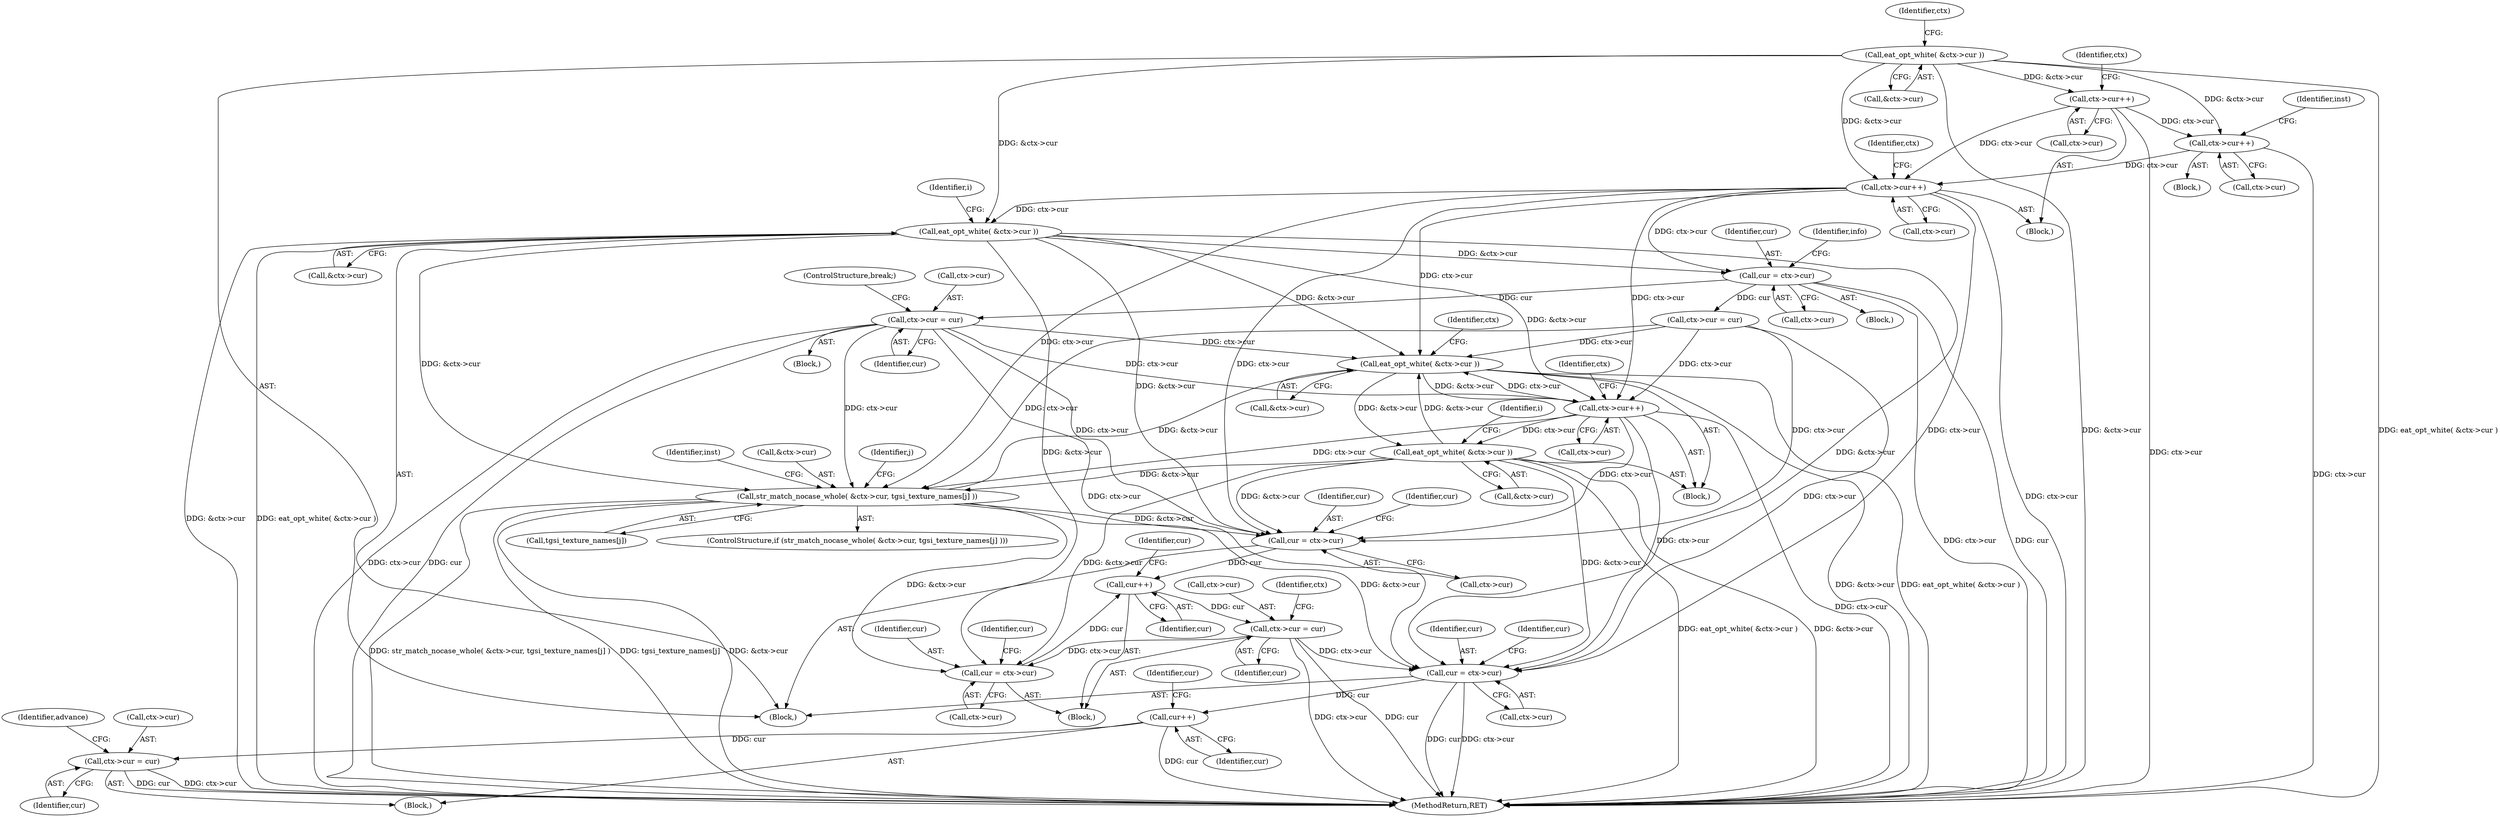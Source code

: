 digraph "0_virglrenderer_28894a30a17a84529be102b21118e55d6c9f23fa@pointer" {
"1000305" [label="(Call,ctx->cur = cur)"];
"1000256" [label="(Call,cur = ctx->cur)"];
"1000237" [label="(Call,ctx->cur++)"];
"1000156" [label="(Call,ctx->cur++)"];
"1000120" [label="(Call,eat_opt_white( &ctx->cur ))"];
"1000144" [label="(Call,ctx->cur++)"];
"1000241" [label="(Call,eat_opt_white( &ctx->cur ))"];
"1000407" [label="(Call,eat_opt_white( &ctx->cur ))"];
"1000425" [label="(Call,ctx->cur++)"];
"1000429" [label="(Call,eat_opt_white( &ctx->cur ))"];
"1000495" [label="(Call,str_match_nocase_whole( &ctx->cur, tgsi_texture_names[j] ))"];
"1000529" [label="(Call,cur = ctx->cur)"];
"1000554" [label="(Call,cur++)"];
"1000559" [label="(Call,ctx->cur = cur)"];
"1000576" [label="(Call,cur = ctx->cur)"];
"1000591" [label="(Call,cur = ctx->cur)"];
"1000610" [label="(Call,cur++)"];
"1000642" [label="(Call,ctx->cur = cur)"];
"1000258" [label="(Call,ctx->cur)"];
"1000262" [label="(Identifier,info)"];
"1000576" [label="(Call,cur = ctx->cur)"];
"1000306" [label="(Call,ctx->cur)"];
"1000129" [label="(Identifier,ctx)"];
"1000432" [label="(Identifier,ctx)"];
"1000430" [label="(Call,&ctx->cur)"];
"1000610" [label="(Call,cur++)"];
"1000558" [label="(Identifier,cur)"];
"1000238" [label="(Call,ctx->cur)"];
"1000155" [label="(Block,)"];
"1000496" [label="(Call,&ctx->cur)"];
"1000425" [label="(Call,ctx->cur++)"];
"1000563" [label="(Identifier,cur)"];
"1000578" [label="(Call,ctx->cur)"];
"1000237" [label="(Call,ctx->cur++)"];
"1000426" [label="(Call,ctx->cur)"];
"1000255" [label="(Block,)"];
"1000536" [label="(Identifier,cur)"];
"1000553" [label="(Block,)"];
"1000408" [label="(Call,&ctx->cur)"];
"1000507" [label="(Identifier,inst)"];
"1000492" [label="(Identifier,j)"];
"1000642" [label="(Call,ctx->cur = cur)"];
"1000145" [label="(Call,ctx->cur)"];
"1000648" [label="(Identifier,advance)"];
"1000583" [label="(Identifier,cur)"];
"1000646" [label="(Identifier,cur)"];
"1000555" [label="(Identifier,cur)"];
"1000305" [label="(Call,ctx->cur = cur)"];
"1000288" [label="(Call,ctx->cur = cur)"];
"1000560" [label="(Call,ctx->cur)"];
"1000121" [label="(Call,&ctx->cur)"];
"1000611" [label="(Identifier,cur)"];
"1000144" [label="(Call,ctx->cur++)"];
"1000152" [label="(Identifier,ctx)"];
"1000304" [label="(Block,)"];
"1000567" [label="(Identifier,ctx)"];
"1000256" [label="(Call,cur = ctx->cur)"];
"1000132" [label="(Block,)"];
"1000436" [label="(Identifier,i)"];
"1000156" [label="(Call,ctx->cur++)"];
"1000406" [label="(Block,)"];
"1000530" [label="(Identifier,cur)"];
"1000242" [label="(Call,&ctx->cur)"];
"1000257" [label="(Identifier,cur)"];
"1000614" [label="(Identifier,cur)"];
"1000163" [label="(Identifier,inst)"];
"1000248" [label="(Identifier,i)"];
"1000593" [label="(Call,ctx->cur)"];
"1000608" [label="(Block,)"];
"1000407" [label="(Call,eat_opt_white( &ctx->cur ))"];
"1000500" [label="(Call,tgsi_texture_names[j])"];
"1000559" [label="(Call,ctx->cur = cur)"];
"1000643" [label="(Call,ctx->cur)"];
"1000554" [label="(Call,cur++)"];
"1000494" [label="(ControlStructure,if (str_match_nocase_whole( &ctx->cur, tgsi_texture_names[j] )))"];
"1000241" [label="(Call,eat_opt_white( &ctx->cur ))"];
"1000309" [label="(Identifier,cur)"];
"1000429" [label="(Call,eat_opt_white( &ctx->cur ))"];
"1000107" [label="(Block,)"];
"1000592" [label="(Identifier,cur)"];
"1000157" [label="(Call,ctx->cur)"];
"1000310" [label="(ControlStructure,break;)"];
"1000120" [label="(Call,eat_opt_white( &ctx->cur ))"];
"1000416" [label="(Identifier,ctx)"];
"1000680" [label="(MethodReturn,RET)"];
"1000577" [label="(Identifier,cur)"];
"1000495" [label="(Call,str_match_nocase_whole( &ctx->cur, tgsi_texture_names[j] ))"];
"1000591" [label="(Call,cur = ctx->cur)"];
"1000244" [label="(Identifier,ctx)"];
"1000529" [label="(Call,cur = ctx->cur)"];
"1000598" [label="(Identifier,cur)"];
"1000531" [label="(Call,ctx->cur)"];
"1000305" -> "1000304"  [label="AST: "];
"1000305" -> "1000309"  [label="CFG: "];
"1000306" -> "1000305"  [label="AST: "];
"1000309" -> "1000305"  [label="AST: "];
"1000310" -> "1000305"  [label="CFG: "];
"1000305" -> "1000680"  [label="DDG: cur"];
"1000305" -> "1000680"  [label="DDG: ctx->cur"];
"1000256" -> "1000305"  [label="DDG: cur"];
"1000305" -> "1000407"  [label="DDG: ctx->cur"];
"1000305" -> "1000425"  [label="DDG: ctx->cur"];
"1000305" -> "1000495"  [label="DDG: ctx->cur"];
"1000305" -> "1000529"  [label="DDG: ctx->cur"];
"1000305" -> "1000591"  [label="DDG: ctx->cur"];
"1000256" -> "1000255"  [label="AST: "];
"1000256" -> "1000258"  [label="CFG: "];
"1000257" -> "1000256"  [label="AST: "];
"1000258" -> "1000256"  [label="AST: "];
"1000262" -> "1000256"  [label="CFG: "];
"1000256" -> "1000680"  [label="DDG: ctx->cur"];
"1000256" -> "1000680"  [label="DDG: cur"];
"1000237" -> "1000256"  [label="DDG: ctx->cur"];
"1000241" -> "1000256"  [label="DDG: &ctx->cur"];
"1000256" -> "1000288"  [label="DDG: cur"];
"1000237" -> "1000132"  [label="AST: "];
"1000237" -> "1000238"  [label="CFG: "];
"1000238" -> "1000237"  [label="AST: "];
"1000244" -> "1000237"  [label="CFG: "];
"1000237" -> "1000680"  [label="DDG: ctx->cur"];
"1000156" -> "1000237"  [label="DDG: ctx->cur"];
"1000120" -> "1000237"  [label="DDG: &ctx->cur"];
"1000144" -> "1000237"  [label="DDG: ctx->cur"];
"1000237" -> "1000241"  [label="DDG: ctx->cur"];
"1000237" -> "1000407"  [label="DDG: ctx->cur"];
"1000237" -> "1000425"  [label="DDG: ctx->cur"];
"1000237" -> "1000495"  [label="DDG: ctx->cur"];
"1000237" -> "1000529"  [label="DDG: ctx->cur"];
"1000237" -> "1000591"  [label="DDG: ctx->cur"];
"1000156" -> "1000155"  [label="AST: "];
"1000156" -> "1000157"  [label="CFG: "];
"1000157" -> "1000156"  [label="AST: "];
"1000163" -> "1000156"  [label="CFG: "];
"1000156" -> "1000680"  [label="DDG: ctx->cur"];
"1000120" -> "1000156"  [label="DDG: &ctx->cur"];
"1000144" -> "1000156"  [label="DDG: ctx->cur"];
"1000120" -> "1000107"  [label="AST: "];
"1000120" -> "1000121"  [label="CFG: "];
"1000121" -> "1000120"  [label="AST: "];
"1000129" -> "1000120"  [label="CFG: "];
"1000120" -> "1000680"  [label="DDG: &ctx->cur"];
"1000120" -> "1000680"  [label="DDG: eat_opt_white( &ctx->cur )"];
"1000120" -> "1000144"  [label="DDG: &ctx->cur"];
"1000120" -> "1000241"  [label="DDG: &ctx->cur"];
"1000144" -> "1000132"  [label="AST: "];
"1000144" -> "1000145"  [label="CFG: "];
"1000145" -> "1000144"  [label="AST: "];
"1000152" -> "1000144"  [label="CFG: "];
"1000144" -> "1000680"  [label="DDG: ctx->cur"];
"1000241" -> "1000107"  [label="AST: "];
"1000241" -> "1000242"  [label="CFG: "];
"1000242" -> "1000241"  [label="AST: "];
"1000248" -> "1000241"  [label="CFG: "];
"1000241" -> "1000680"  [label="DDG: &ctx->cur"];
"1000241" -> "1000680"  [label="DDG: eat_opt_white( &ctx->cur )"];
"1000241" -> "1000407"  [label="DDG: &ctx->cur"];
"1000241" -> "1000425"  [label="DDG: &ctx->cur"];
"1000241" -> "1000495"  [label="DDG: &ctx->cur"];
"1000241" -> "1000529"  [label="DDG: &ctx->cur"];
"1000241" -> "1000576"  [label="DDG: &ctx->cur"];
"1000241" -> "1000591"  [label="DDG: &ctx->cur"];
"1000407" -> "1000406"  [label="AST: "];
"1000407" -> "1000408"  [label="CFG: "];
"1000408" -> "1000407"  [label="AST: "];
"1000416" -> "1000407"  [label="CFG: "];
"1000407" -> "1000680"  [label="DDG: eat_opt_white( &ctx->cur )"];
"1000407" -> "1000680"  [label="DDG: &ctx->cur"];
"1000495" -> "1000407"  [label="DDG: &ctx->cur"];
"1000429" -> "1000407"  [label="DDG: &ctx->cur"];
"1000288" -> "1000407"  [label="DDG: ctx->cur"];
"1000425" -> "1000407"  [label="DDG: ctx->cur"];
"1000407" -> "1000425"  [label="DDG: &ctx->cur"];
"1000407" -> "1000429"  [label="DDG: &ctx->cur"];
"1000425" -> "1000406"  [label="AST: "];
"1000425" -> "1000426"  [label="CFG: "];
"1000426" -> "1000425"  [label="AST: "];
"1000432" -> "1000425"  [label="CFG: "];
"1000425" -> "1000680"  [label="DDG: ctx->cur"];
"1000288" -> "1000425"  [label="DDG: ctx->cur"];
"1000425" -> "1000429"  [label="DDG: ctx->cur"];
"1000425" -> "1000495"  [label="DDG: ctx->cur"];
"1000425" -> "1000529"  [label="DDG: ctx->cur"];
"1000425" -> "1000591"  [label="DDG: ctx->cur"];
"1000429" -> "1000406"  [label="AST: "];
"1000429" -> "1000430"  [label="CFG: "];
"1000430" -> "1000429"  [label="AST: "];
"1000436" -> "1000429"  [label="CFG: "];
"1000429" -> "1000680"  [label="DDG: &ctx->cur"];
"1000429" -> "1000680"  [label="DDG: eat_opt_white( &ctx->cur )"];
"1000429" -> "1000495"  [label="DDG: &ctx->cur"];
"1000429" -> "1000529"  [label="DDG: &ctx->cur"];
"1000429" -> "1000576"  [label="DDG: &ctx->cur"];
"1000429" -> "1000591"  [label="DDG: &ctx->cur"];
"1000495" -> "1000494"  [label="AST: "];
"1000495" -> "1000500"  [label="CFG: "];
"1000496" -> "1000495"  [label="AST: "];
"1000500" -> "1000495"  [label="AST: "];
"1000507" -> "1000495"  [label="CFG: "];
"1000492" -> "1000495"  [label="CFG: "];
"1000495" -> "1000680"  [label="DDG: &ctx->cur"];
"1000495" -> "1000680"  [label="DDG: str_match_nocase_whole( &ctx->cur, tgsi_texture_names[j] )"];
"1000495" -> "1000680"  [label="DDG: tgsi_texture_names[j]"];
"1000288" -> "1000495"  [label="DDG: ctx->cur"];
"1000495" -> "1000529"  [label="DDG: &ctx->cur"];
"1000495" -> "1000576"  [label="DDG: &ctx->cur"];
"1000495" -> "1000591"  [label="DDG: &ctx->cur"];
"1000529" -> "1000107"  [label="AST: "];
"1000529" -> "1000531"  [label="CFG: "];
"1000530" -> "1000529"  [label="AST: "];
"1000531" -> "1000529"  [label="AST: "];
"1000536" -> "1000529"  [label="CFG: "];
"1000288" -> "1000529"  [label="DDG: ctx->cur"];
"1000529" -> "1000554"  [label="DDG: cur"];
"1000554" -> "1000553"  [label="AST: "];
"1000554" -> "1000555"  [label="CFG: "];
"1000555" -> "1000554"  [label="AST: "];
"1000558" -> "1000554"  [label="CFG: "];
"1000576" -> "1000554"  [label="DDG: cur"];
"1000554" -> "1000559"  [label="DDG: cur"];
"1000559" -> "1000553"  [label="AST: "];
"1000559" -> "1000563"  [label="CFG: "];
"1000560" -> "1000559"  [label="AST: "];
"1000563" -> "1000559"  [label="AST: "];
"1000567" -> "1000559"  [label="CFG: "];
"1000559" -> "1000680"  [label="DDG: ctx->cur"];
"1000559" -> "1000680"  [label="DDG: cur"];
"1000559" -> "1000576"  [label="DDG: ctx->cur"];
"1000559" -> "1000591"  [label="DDG: ctx->cur"];
"1000576" -> "1000553"  [label="AST: "];
"1000576" -> "1000578"  [label="CFG: "];
"1000577" -> "1000576"  [label="AST: "];
"1000578" -> "1000576"  [label="AST: "];
"1000583" -> "1000576"  [label="CFG: "];
"1000591" -> "1000107"  [label="AST: "];
"1000591" -> "1000593"  [label="CFG: "];
"1000592" -> "1000591"  [label="AST: "];
"1000593" -> "1000591"  [label="AST: "];
"1000598" -> "1000591"  [label="CFG: "];
"1000591" -> "1000680"  [label="DDG: cur"];
"1000591" -> "1000680"  [label="DDG: ctx->cur"];
"1000288" -> "1000591"  [label="DDG: ctx->cur"];
"1000591" -> "1000610"  [label="DDG: cur"];
"1000610" -> "1000608"  [label="AST: "];
"1000610" -> "1000611"  [label="CFG: "];
"1000611" -> "1000610"  [label="AST: "];
"1000614" -> "1000610"  [label="CFG: "];
"1000610" -> "1000680"  [label="DDG: cur"];
"1000610" -> "1000642"  [label="DDG: cur"];
"1000642" -> "1000608"  [label="AST: "];
"1000642" -> "1000646"  [label="CFG: "];
"1000643" -> "1000642"  [label="AST: "];
"1000646" -> "1000642"  [label="AST: "];
"1000648" -> "1000642"  [label="CFG: "];
"1000642" -> "1000680"  [label="DDG: ctx->cur"];
"1000642" -> "1000680"  [label="DDG: cur"];
}
